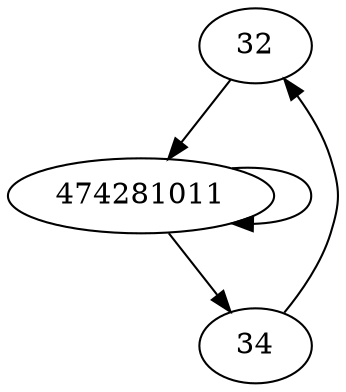 digraph  {
32;
34;
474281011;
32 -> 474281011;
34 -> 32;
474281011 -> 34;
474281011 -> 474281011;
}
